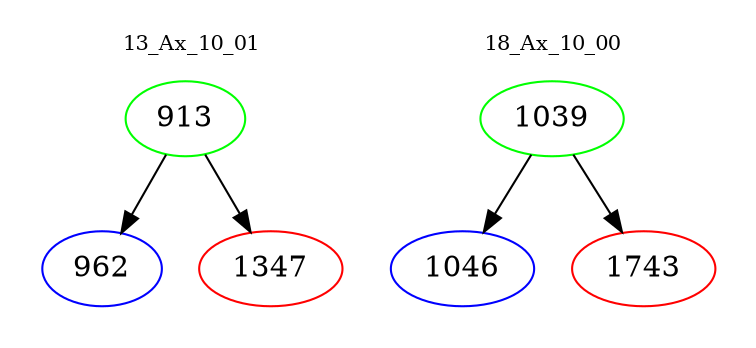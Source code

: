 digraph{
subgraph cluster_0 {
color = white
label = "13_Ax_10_01";
fontsize=10;
T0_913 [label="913", color="green"]
T0_913 -> T0_962 [color="black"]
T0_962 [label="962", color="blue"]
T0_913 -> T0_1347 [color="black"]
T0_1347 [label="1347", color="red"]
}
subgraph cluster_1 {
color = white
label = "18_Ax_10_00";
fontsize=10;
T1_1039 [label="1039", color="green"]
T1_1039 -> T1_1046 [color="black"]
T1_1046 [label="1046", color="blue"]
T1_1039 -> T1_1743 [color="black"]
T1_1743 [label="1743", color="red"]
}
}
